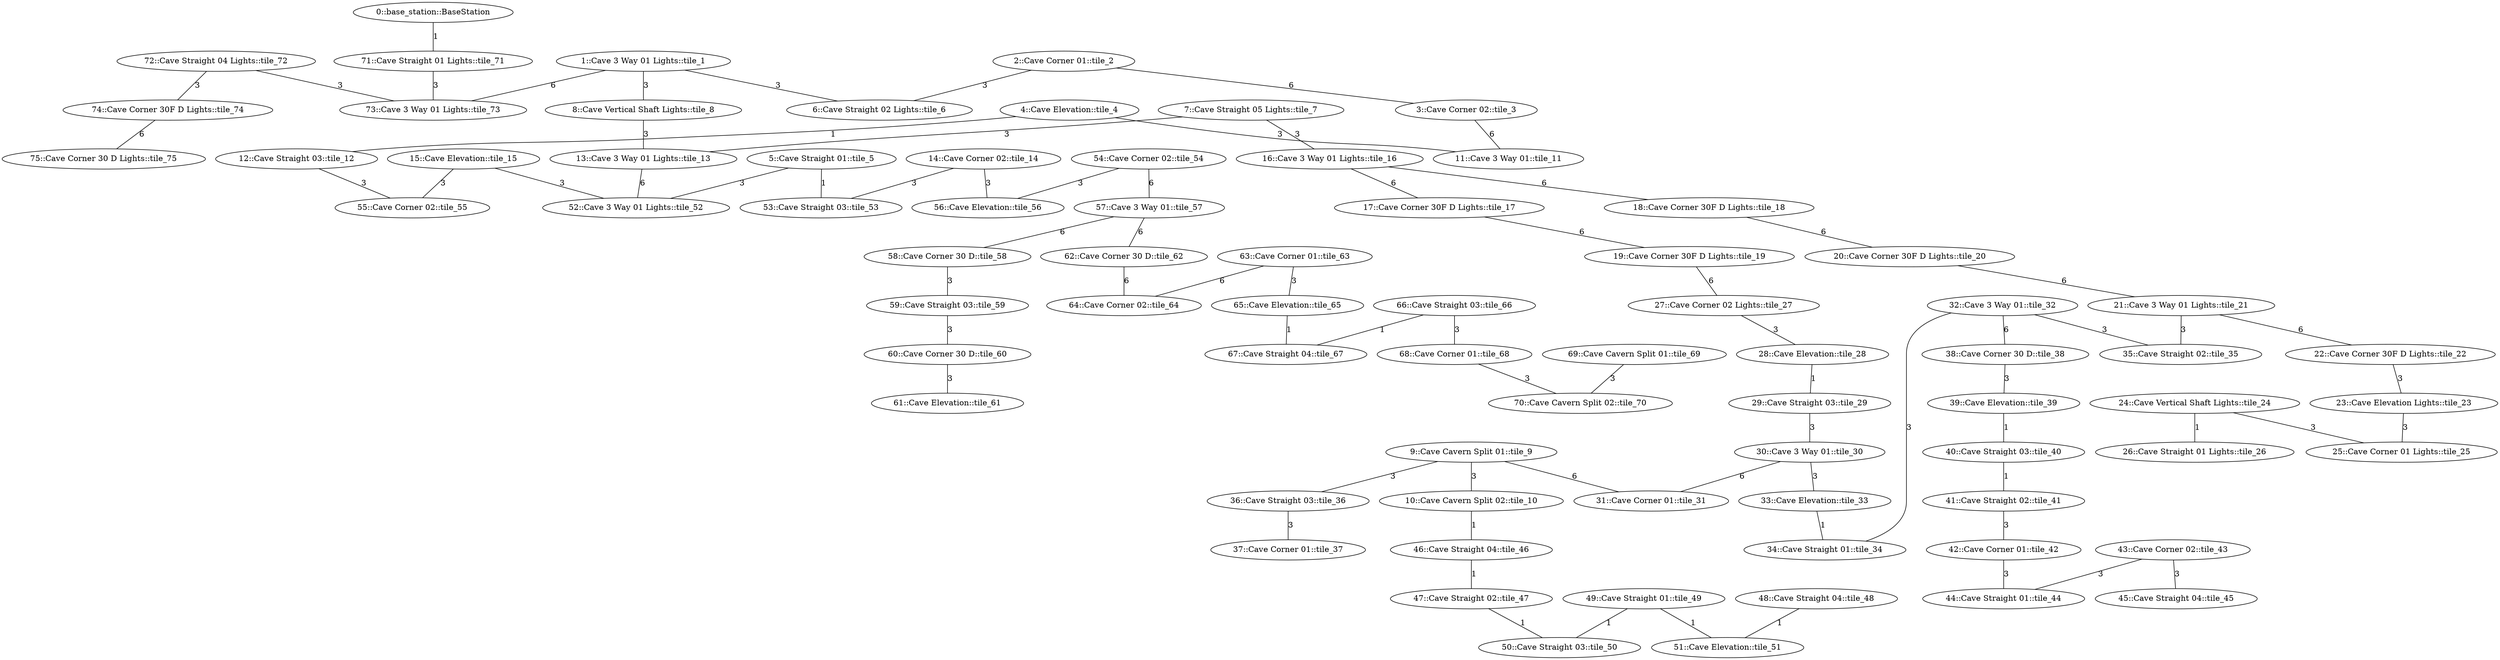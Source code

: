 /* Visibility graph generated by dot_generator */

graph {
  /* ==== Vertices ==== */

  /* Base station / Staging area */
  0   [label="0::base_station::BaseStation"];

  1   [label="1::Cave 3 Way 01 Lights::tile_1"];
  2   [label="2::Cave Corner 01::tile_2"];
  3   [label="3::Cave Corner 02::tile_3"];
  4   [label="4::Cave Elevation::tile_4"];
  5   [label="5::Cave Straight 01::tile_5"];
  6   [label="6::Cave Straight 02 Lights::tile_6"];
  7   [label="7::Cave Straight 05 Lights::tile_7"];
  8   [label="8::Cave Vertical Shaft Lights::tile_8"];
  9   [label="9::Cave Cavern Split 01::tile_9"];
  10  [label="10::Cave Cavern Split 02::tile_10"];
  11  [label="11::Cave 3 Way 01::tile_11"];
  12  [label="12::Cave Straight 03::tile_12"];
  13  [label="13::Cave 3 Way 01 Lights::tile_13"];
  14  [label="14::Cave Corner 02::tile_14"];
  15  [label="15::Cave Elevation::tile_15"];
  16  [label="16::Cave 3 Way 01 Lights::tile_16"];
  17  [label="17::Cave Corner 30F D Lights::tile_17"];
  18  [label="18::Cave Corner 30F D Lights::tile_18"];
  19  [label="19::Cave Corner 30F D Lights::tile_19"];
  20  [label="20::Cave Corner 30F D Lights::tile_20"];
  21  [label="21::Cave 3 Way 01 Lights::tile_21"];
  22  [label="22::Cave Corner 30F D Lights::tile_22"];
  23  [label="23::Cave Elevation Lights::tile_23"];
  24  [label="24::Cave Vertical Shaft Lights::tile_24"];
  25  [label="25::Cave Corner 01 Lights::tile_25"];
  26  [label="26::Cave Straight 01 Lights::tile_26"];
  27  [label="27::Cave Corner 02 Lights::tile_27"];
  28  [label="28::Cave Elevation::tile_28"];
  29  [label="29::Cave Straight 03::tile_29"];
  30  [label="30::Cave 3 Way 01::tile_30"];
  31  [label="31::Cave Corner 01::tile_31"];
  32  [label="32::Cave 3 Way 01::tile_32"];
  33  [label="33::Cave Elevation::tile_33"];
  34  [label="34::Cave Straight 01::tile_34"];
  35  [label="35::Cave Straight 02::tile_35"];
  36  [label="36::Cave Straight 03::tile_36"];
  37  [label="37::Cave Corner 01::tile_37"];
  38  [label="38::Cave Corner 30 D::tile_38"];
  39  [label="39::Cave Elevation::tile_39"];
  40  [label="40::Cave Straight 03::tile_40"];
  41  [label="41::Cave Straight 02::tile_41"];
  42  [label="42::Cave Corner 01::tile_42"];
  43  [label="43::Cave Corner 02::tile_43"];
  44  [label="44::Cave Straight 01::tile_44"];
  45  [label="45::Cave Straight 04::tile_45"];
  46  [label="46::Cave Straight 04::tile_46"];
  47  [label="47::Cave Straight 02::tile_47"];
  48  [label="48::Cave Straight 04::tile_48"];
  49  [label="49::Cave Straight 01::tile_49"];
  50  [label="50::Cave Straight 03::tile_50"];
  51  [label="51::Cave Elevation::tile_51"];
  52  [label="52::Cave 3 Way 01 Lights::tile_52"];
  53  [label="53::Cave Straight 03::tile_53"];
  54  [label="54::Cave Corner 02::tile_54"];
  55  [label="55::Cave Corner 02::tile_55"];
  56  [label="56::Cave Elevation::tile_56"];
  57  [label="57::Cave 3 Way 01::tile_57"];
  58  [label="58::Cave Corner 30 D::tile_58"];
  59  [label="59::Cave Straight 03::tile_59"];
  60  [label="60::Cave Corner 30 D::tile_60"];
  61  [label="61::Cave Elevation::tile_61"];
  62  [label="62::Cave Corner 30 D::tile_62"];
  63  [label="63::Cave Corner 01::tile_63"];
  64  [label="64::Cave Corner 02::tile_64"];
  65  [label="65::Cave Elevation::tile_65"];
  66  [label="66::Cave Straight 03::tile_66"];
  67  [label="67::Cave Straight 04::tile_67"];
  68  [label="68::Cave Corner 01::tile_68"];
  69  [label="69::Cave Cavern Split 01::tile_69"];
  70  [label="70::Cave Cavern Split 02::tile_70"];
  71  [label="71::Cave Straight 01 Lights::tile_71"];
  72  [label="72::Cave Straight 04 Lights::tile_72"];
  73  [label="73::Cave 3 Way 01 Lights::tile_73"];
  74  [label="74::Cave Corner 30F D Lights::tile_74"];
  75  [label="75::Cave Corner 30 D Lights::tile_75"];

  /* ==== Edges ==== */

  /* Base station */
  0  -- 71  [label=1];
  1  -- 6   [label=3];
  1  -- 8   [label=3];
  1  -- 73  [label=6];
  2  -- 3   [label=6];
  2  -- 6   [label=3];
  3  -- 11  [label=6];
  4  -- 11  [label=3];
  4  -- 12  [label=1];
  5  -- 52  [label=3];
  5  -- 53  [label=1];
  7  -- 13  [label=3];
  7  -- 16  [label=3];
  8  -- 13  [label=3];
  9  -- 10  [label=3];
  9  -- 31  [label=6];
  9  -- 36  [label=3];
  10 -- 46  [label=1];
  12 -- 55  [label=3];
  13 -- 52  [label=6];
  14 -- 53  [label=3];
  14 -- 56  [label=3];
  15 -- 52  [label=3];
  15 -- 55  [label=3];
  16 -- 17  [label=6];
  16 -- 18  [label=6];
  17 -- 19  [label=6];
  18 -- 20  [label=6];
  19 -- 27  [label=6];
  20 -- 21  [label=6];
  21 -- 22  [label=6];
  21 -- 35  [label=3];
  22 -- 23  [label=3];
  23 -- 25  [label=3];
  24 -- 25  [label=3];
  24 -- 26  [label=1];
  27 -- 28  [label=3];
  28 -- 29  [label=1];
  29 -- 30  [label=3];
  30 -- 31  [label=6];
  30 -- 33  [label=3];
  32 -- 34  [label=3];
  32 -- 35  [label=3];
  32 -- 38  [label=6];
  33 -- 34  [label=1];
  36 -- 37  [label=3];
  38 -- 39  [label=3];
  39 -- 40  [label=1];
  40 -- 41  [label=1];
  41 -- 42  [label=3];
  42 -- 44  [label=3];
  43 -- 44  [label=3];
  43 -- 45  [label=3];
  46 -- 47  [label=1];
  47 -- 50  [label=1];
  48 -- 51  [label=1];
  49 -- 50  [label=1];
  49 -- 51  [label=1];
  54 -- 56  [label=3];
  54 -- 57  [label=6];
  57 -- 58  [label=6];
  57 -- 62  [label=6];
  58 -- 59  [label=3];
  59 -- 60  [label=3];
  60 -- 61  [label=3];
  62 -- 64  [label=6];
  63 -- 64  [label=6];
  63 -- 65  [label=3];
  65 -- 67  [label=1];
  66 -- 67  [label=1];
  66 -- 68  [label=3];
  68 -- 70  [label=3];
  69 -- 70  [label=3];
  71 -- 73  [label=3];
  72 -- 73  [label=3];
  72 -- 74  [label=3];
  74 -- 75  [label=6];
}
